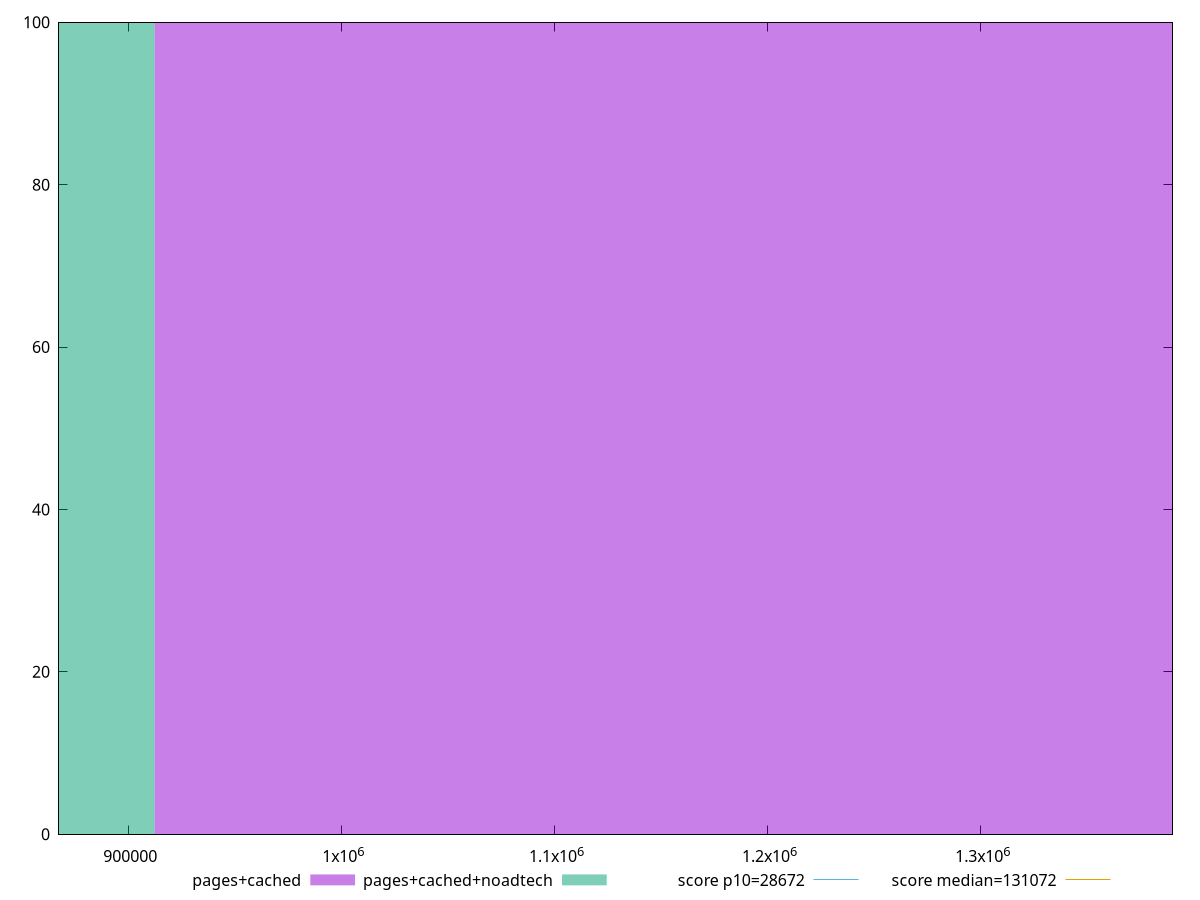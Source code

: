 reset

$pagesCached <<EOF
1216478.6660758785 100
EOF

$pagesCachedNoadtech <<EOF
608239.3330379393 100
EOF

set key outside below
set boxwidth 608239.3330379393
set xrange [867553.2333333333:1389949.0295448483]
set yrange [0:100]
set trange [0:100]
set style fill transparent solid 0.5 noborder

set parametric
set terminal svg size 640, 500 enhanced background rgb 'white'
set output "report_00019_2021-02-10T18-14-37.922Z//uses-long-cache-ttl/comparison/histogram/1_vs_2.svg"

plot $pagesCached title "pages+cached" with boxes, \
     $pagesCachedNoadtech title "pages+cached+noadtech" with boxes, \
     28672,t title "score p10=28672", \
     131072,t title "score median=131072"

reset

